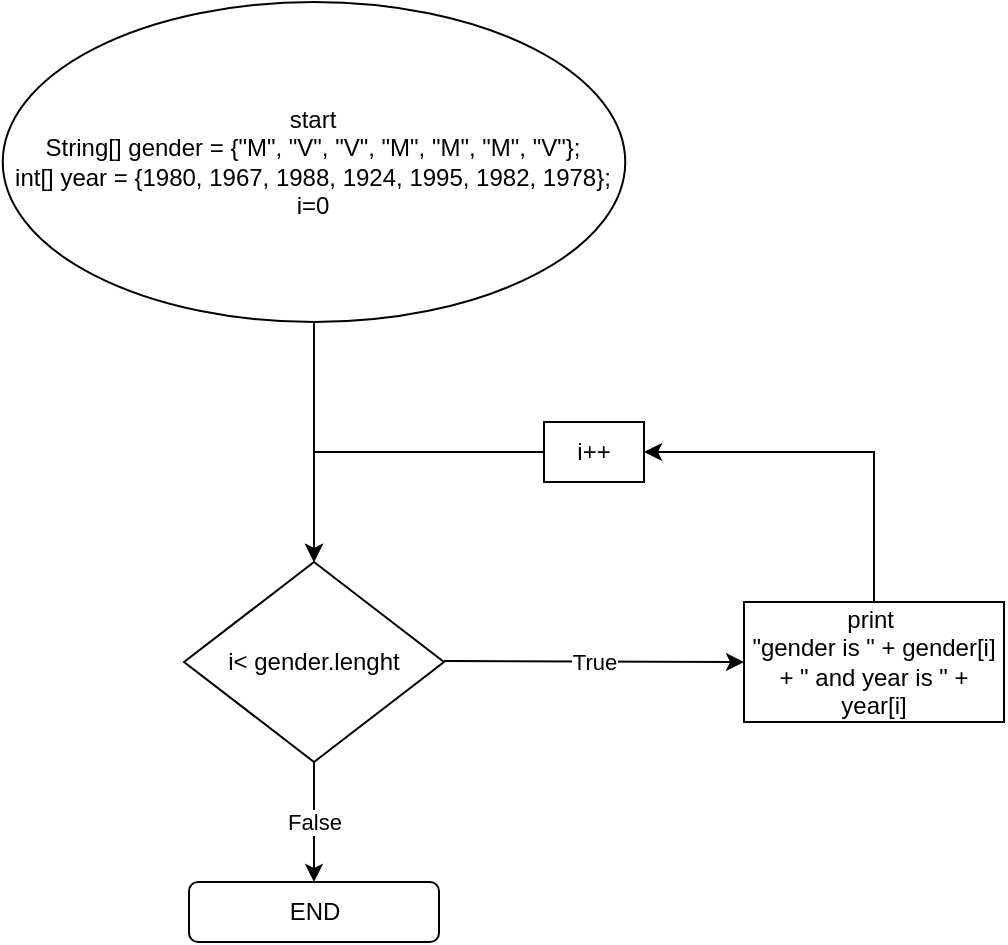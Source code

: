 <mxfile version="15.4.3" type="device"><diagram id="mGrZTXBxAl0elqKdPln7" name="Page-1"><mxGraphModel dx="1038" dy="652" grid="1" gridSize="10" guides="1" tooltips="1" connect="1" arrows="1" fold="1" page="1" pageScale="1" pageWidth="850" pageHeight="1100" math="0" shadow="0"><root><mxCell id="0"/><mxCell id="1" parent="0"/><mxCell id="CL7S8KH_BdzTJ_BZPRSR-1" value="start&lt;br&gt;&lt;div&gt;String[] gender = {&quot;M&quot;, &quot;V&quot;, &quot;V&quot;, &quot;M&quot;, &quot;M&quot;, &quot;M&quot;, &quot;V&quot;};&lt;/div&gt;&lt;div&gt;int[] year = {1980, 1967, 1988, 1924, 1995, 1982, 1978};&lt;/div&gt;i=0" style="ellipse;whiteSpace=wrap;html=1;" vertex="1" parent="1"><mxGeometry x="129.38" y="20" width="311.25" height="160" as="geometry"/></mxCell><mxCell id="CL7S8KH_BdzTJ_BZPRSR-5" value="i&amp;lt; gender.lenght" style="rhombus;whiteSpace=wrap;html=1;" vertex="1" parent="1"><mxGeometry x="220" y="300" width="130" height="100" as="geometry"/></mxCell><mxCell id="CL7S8KH_BdzTJ_BZPRSR-10" value="" style="edgeStyle=orthogonalEdgeStyle;rounded=0;orthogonalLoop=1;jettySize=auto;html=1;exitX=0.5;exitY=1;exitDx=0;exitDy=0;" edge="1" parent="1" source="CL7S8KH_BdzTJ_BZPRSR-1" target="CL7S8KH_BdzTJ_BZPRSR-5"><mxGeometry relative="1" as="geometry"><mxPoint x="325" y="210" as="sourcePoint"/></mxGeometry></mxCell><mxCell id="CL7S8KH_BdzTJ_BZPRSR-26" style="edgeStyle=orthogonalEdgeStyle;rounded=0;orthogonalLoop=1;jettySize=auto;html=1;exitX=0.5;exitY=0;exitDx=0;exitDy=0;entryX=1;entryY=0.5;entryDx=0;entryDy=0;" edge="1" parent="1" source="CL7S8KH_BdzTJ_BZPRSR-12" target="CL7S8KH_BdzTJ_BZPRSR-25"><mxGeometry relative="1" as="geometry"/></mxCell><mxCell id="CL7S8KH_BdzTJ_BZPRSR-12" value="print&amp;nbsp;&lt;br&gt;&lt;span&gt;&quot;gender is &quot; + gender[i] + &quot; and year is &quot; +&lt;/span&gt;&lt;div&gt;year[i]&lt;/div&gt;" style="whiteSpace=wrap;html=1;" vertex="1" parent="1"><mxGeometry x="500" y="320" width="130" height="60" as="geometry"/></mxCell><mxCell id="CL7S8KH_BdzTJ_BZPRSR-22" value="" style="endArrow=classic;html=1;rounded=0;edgeStyle=orthogonalEdgeStyle;entryX=0;entryY=0.5;entryDx=0;entryDy=0;" edge="1" parent="1" target="CL7S8KH_BdzTJ_BZPRSR-12"><mxGeometry relative="1" as="geometry"><mxPoint x="350" y="349.5" as="sourcePoint"/><mxPoint x="450" y="349.5" as="targetPoint"/><Array as="points"/></mxGeometry></mxCell><mxCell id="CL7S8KH_BdzTJ_BZPRSR-23" value="True" style="edgeLabel;resizable=0;html=1;align=center;verticalAlign=middle;strokeColor=default;fillColor=default;" connectable="0" vertex="1" parent="CL7S8KH_BdzTJ_BZPRSR-22"><mxGeometry relative="1" as="geometry"/></mxCell><mxCell id="CL7S8KH_BdzTJ_BZPRSR-27" style="edgeStyle=orthogonalEdgeStyle;rounded=0;orthogonalLoop=1;jettySize=auto;html=1;exitX=0;exitY=0.5;exitDx=0;exitDy=0;entryX=0.5;entryY=0;entryDx=0;entryDy=0;" edge="1" parent="1" source="CL7S8KH_BdzTJ_BZPRSR-25" target="CL7S8KH_BdzTJ_BZPRSR-5"><mxGeometry relative="1" as="geometry"/></mxCell><mxCell id="CL7S8KH_BdzTJ_BZPRSR-25" value="i++" style="rounded=0;whiteSpace=wrap;html=1;strokeColor=default;fillColor=default;" vertex="1" parent="1"><mxGeometry x="400" y="230" width="50" height="30" as="geometry"/></mxCell><mxCell id="CL7S8KH_BdzTJ_BZPRSR-29" value="END&lt;br&gt;" style="rounded=1;whiteSpace=wrap;html=1;strokeColor=default;fillColor=default;" vertex="1" parent="1"><mxGeometry x="222.5" y="460" width="125" height="30" as="geometry"/></mxCell><mxCell id="CL7S8KH_BdzTJ_BZPRSR-31" value="" style="endArrow=classic;html=1;rounded=0;edgeStyle=orthogonalEdgeStyle;entryX=0.5;entryY=0;entryDx=0;entryDy=0;exitX=0.5;exitY=1;exitDx=0;exitDy=0;" edge="1" parent="1" source="CL7S8KH_BdzTJ_BZPRSR-5" target="CL7S8KH_BdzTJ_BZPRSR-29"><mxGeometry relative="1" as="geometry"><mxPoint x="290" y="400" as="sourcePoint"/><mxPoint x="390" y="400" as="targetPoint"/></mxGeometry></mxCell><mxCell id="CL7S8KH_BdzTJ_BZPRSR-32" value="False" style="edgeLabel;resizable=0;html=1;align=center;verticalAlign=middle;strokeColor=default;fillColor=default;" connectable="0" vertex="1" parent="CL7S8KH_BdzTJ_BZPRSR-31"><mxGeometry relative="1" as="geometry"/></mxCell></root></mxGraphModel></diagram></mxfile>